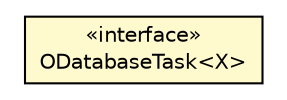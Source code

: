 #!/usr/local/bin/dot
#
# Class diagram 
# Generated by UMLGraph version R5_6-24-gf6e263 (http://www.umlgraph.org/)
#

digraph G {
	edge [fontname="Helvetica",fontsize=10,labelfontname="Helvetica",labelfontsize=10];
	node [fontname="Helvetica",fontsize=10,shape=plaintext];
	nodesep=0.25;
	ranksep=0.5;
	// com.orientechnologies.orient.core.db.ODatabaseTask<X>
	c2774189 [label=<<table title="com.orientechnologies.orient.core.db.ODatabaseTask" border="0" cellborder="1" cellspacing="0" cellpadding="2" port="p" bgcolor="lemonChiffon" href="./ODatabaseTask.html">
		<tr><td><table border="0" cellspacing="0" cellpadding="1">
<tr><td align="center" balign="center"> &#171;interface&#187; </td></tr>
<tr><td align="center" balign="center"> ODatabaseTask&lt;X&gt; </td></tr>
		</table></td></tr>
		</table>>, URL="./ODatabaseTask.html", fontname="Helvetica", fontcolor="black", fontsize=10.0];
}

